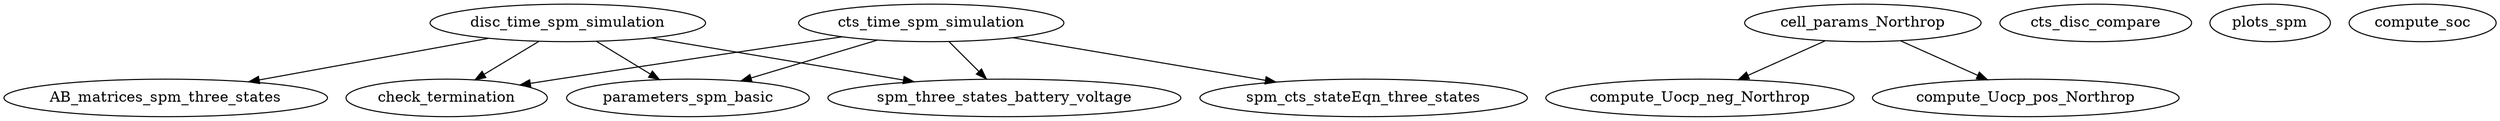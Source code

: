 /* Created by mdot for Matlab */
digraph m2html {
  cts_time_spm_simulation -> check_termination;
  cts_time_spm_simulation -> spm_cts_stateEqn_three_states;
  cts_time_spm_simulation -> parameters_spm_basic;
  cts_time_spm_simulation -> spm_three_states_battery_voltage;
  disc_time_spm_simulation -> AB_matrices_spm_three_states;
  disc_time_spm_simulation -> check_termination;
  disc_time_spm_simulation -> parameters_spm_basic;
  disc_time_spm_simulation -> spm_three_states_battery_voltage;
  cell_params_Northrop -> compute_Uocp_neg_Northrop;
  cell_params_Northrop -> compute_Uocp_pos_Northrop;

  cts_time_spm_simulation [URL="src/cts_time_spm_simulation.html"];
  disc_time_spm_simulation [URL="src/disc_time_spm_simulation.html"];
  cts_disc_compare [URL="src/post_process/cts_disc_compare.html"];
  plots_spm [URL="src/post_process/plots_spm.html"];
  AB_matrices_spm_three_states [URL="src/sim_modular_fcns/AB_matrices_spm_three_states.html"];
  cell_params_Northrop [URL="src/sim_modular_fcns/cell_params/Northrop_cell/cell_params_Northrop.html"];
  compute_Uocp_neg_Northrop [URL="src/sim_modular_fcns/cell_params/Northrop_cell/compute_Uocp_neg_Northrop.html"];
  compute_Uocp_pos_Northrop [URL="src/sim_modular_fcns/cell_params/Northrop_cell/compute_Uocp_pos_Northrop.html"];
  check_termination [URL="src/sim_modular_fcns/check_termination.html"];
  compute_soc [URL="src/sim_modular_fcns/compute_soc.html"];
  spm_cts_stateEqn_three_states [URL="src/sim_modular_fcns/cts_time_specific_supporting_fcns/spm_cts_stateEqn_three_states.html"];
  parameters_spm_basic [URL="src/sim_modular_fcns/parameters_spm_basic.html"];
  spm_three_states_battery_voltage [URL="src/sim_modular_fcns/spm_three_states_battery_voltage.html"];
}